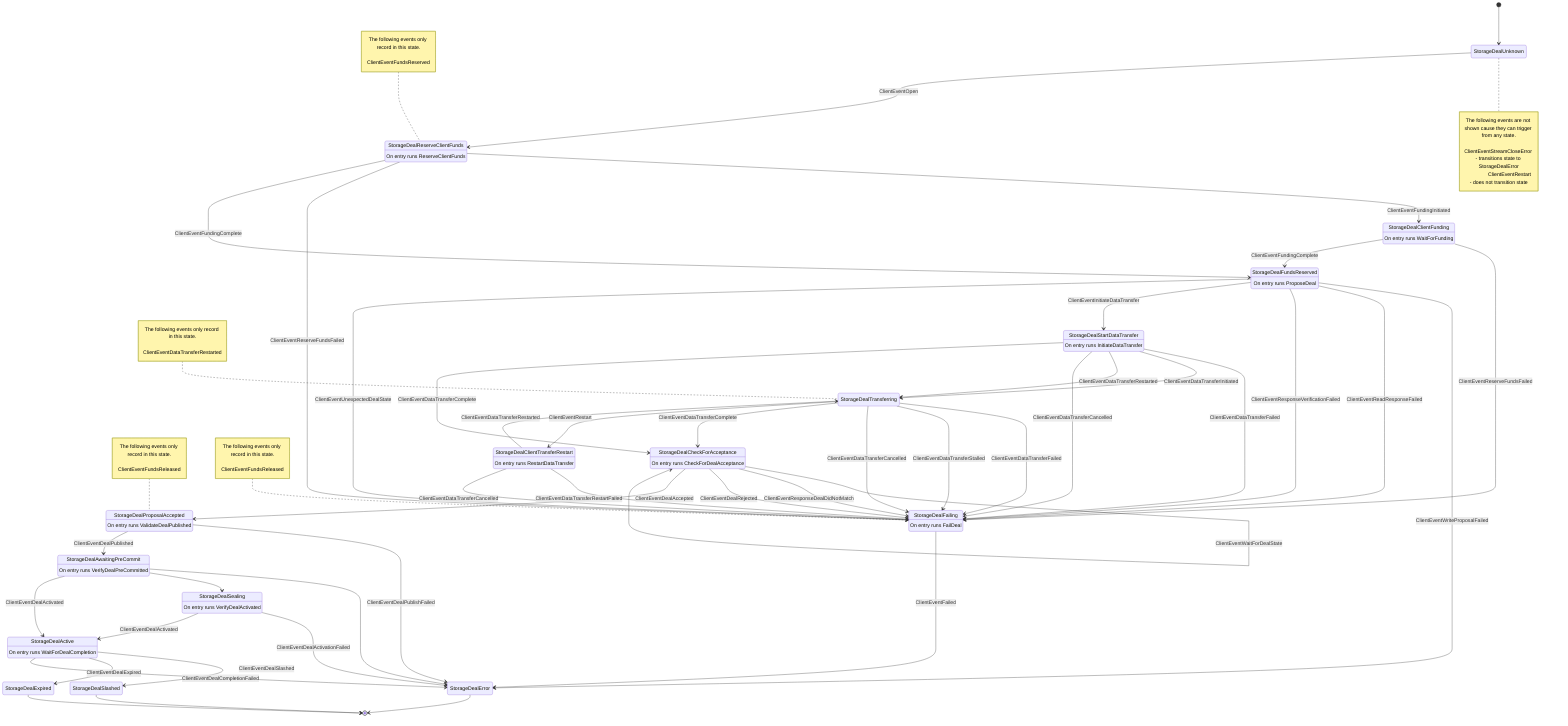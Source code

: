 stateDiagram-v2
	state "StorageDealUnknown" as 0
	state "StorageDealProposalAccepted" as 3
	state "StorageDealSealing" as 5
	state "StorageDealActive" as 7
	state "StorageDealExpired" as 8
	state "StorageDealSlashed" as 9
	state "StorageDealFailing" as 11
	state "StorageDealFundsReserved" as 12
	state "StorageDealCheckForAcceptance" as 13
	state "StorageDealStartDataTransfer" as 16
	state "StorageDealTransferring" as 17
	state "StorageDealReserveClientFunds" as 21
	state "StorageDealClientFunding" as 23
	state "StorageDealError" as 26
	state "StorageDealClientTransferRestart" as 28
	state "StorageDealAwaitingPreCommit" as 29
	3 : On entry runs ValidateDealPublished
	5 : On entry runs VerifyDealActivated
	7 : On entry runs WaitForDealCompletion
	11 : On entry runs FailDeal
	12 : On entry runs ProposeDeal
	13 : On entry runs CheckForDealAcceptance
	16 : On entry runs InitiateDataTransfer
	21 : On entry runs ReserveClientFunds
	23 : On entry runs WaitForFunding
	28 : On entry runs RestartDataTransfer
	29 : On entry runs VerifyDealPreCommitted
	[*] --> 0
	note right of 0
		The following events are not shown cause they can trigger from any state.

		ClientEventStreamCloseError - transitions state to StorageDealError
		ClientEventRestart - does not transition state
	end note
	0 --> 21 : ClientEventOpen
	21 --> 23 : ClientEventFundingInitiated
	21 --> 11 : ClientEventReserveFundsFailed
	23 --> 11 : ClientEventReserveFundsFailed
	21 --> 12 : ClientEventFundingComplete
	23 --> 12 : ClientEventFundingComplete
	12 --> 26 : ClientEventWriteProposalFailed
	12 --> 11 : ClientEventReadResponseFailed
	12 --> 11 : ClientEventResponseVerificationFailed
	12 --> 16 : ClientEventInitiateDataTransfer
	12 --> 11 : ClientEventUnexpectedDealState
	16 --> 11 : ClientEventDataTransferFailed
	17 --> 11 : ClientEventDataTransferFailed
	28 --> 11 : ClientEventDataTransferRestartFailed
	16 --> 17 : ClientEventDataTransferInitiated
	16 --> 17 : ClientEventDataTransferRestarted
	28 --> 17 : ClientEventDataTransferRestarted
	17 --> 11 : ClientEventDataTransferStalled
	16 --> 11 : ClientEventDataTransferCancelled
	17 --> 11 : ClientEventDataTransferCancelled
	28 --> 11 : ClientEventDataTransferCancelled
	16 --> 13 : ClientEventDataTransferComplete
	17 --> 13 : ClientEventDataTransferComplete
	13 --> 13 : ClientEventWaitForDealState
	13 --> 11 : ClientEventResponseDealDidNotMatch
	13 --> 11 : ClientEventDealRejected
	13 --> 3 : ClientEventDealAccepted
	3 --> 26 : ClientEventDealPublishFailed
	3 --> 29 : ClientEventDealPublished
	29 --> 26 : <invalid Value>
	29 --> 5 : <invalid Value>
	5 --> 26 : ClientEventDealActivationFailed
	5 --> 7 : ClientEventDealActivated
	29 --> 7 : ClientEventDealActivated
	7 --> 9 : ClientEventDealSlashed
	7 --> 8 : ClientEventDealExpired
	7 --> 26 : ClientEventDealCompletionFailed
	11 --> 26 : ClientEventFailed
	17 --> 28 : ClientEventRestart

	note left of 3 : The following events only record in this state.<br><br>ClientEventFundsReleased


	note left of 11 : The following events only record in this state.<br><br>ClientEventFundsReleased


	note left of 17 : The following events only record in this state.<br><br>ClientEventDataTransferRestarted


	note left of 21 : The following events only record in this state.<br><br>ClientEventFundsReserved

	9 --> [*]
	8 --> [*]
	26 --> [*]